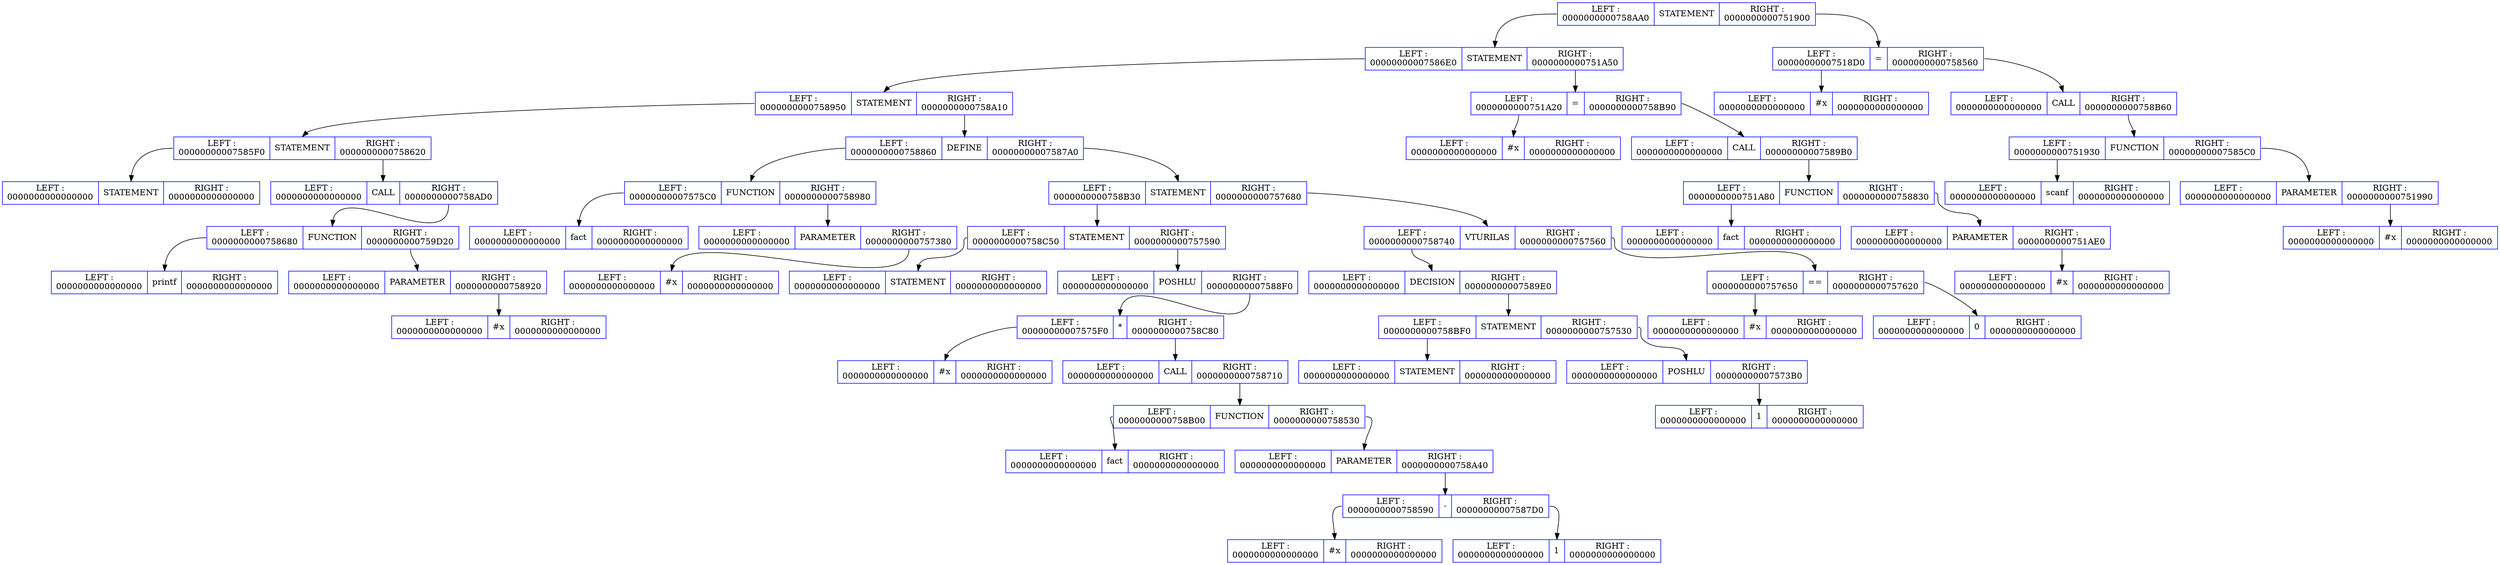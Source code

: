 	digraph dump_graph{
	rankdir=HR;
	node[color = "blue",fontsize=14];
	INFO0000000000758500 [shape = record, label = " <left> LEFT :\n0000000000758AA0 | <name> STATEMENT | <right> RIGHT :\n0000000000751900"];
	node[color = "blue",fontsize=14];
	INFO0000000000758AA0 [shape = record, label = " <left> LEFT :\n00000000007586E0 | <name> STATEMENT | <right> RIGHT :\n0000000000751A50"];
	INFO0000000000758500: <left> -> INFO0000000000758AA0: <name>
	node[color = "blue",fontsize=14];
	INFO00000000007586E0 [shape = record, label = " <left> LEFT :\n0000000000758950 | <name> STATEMENT | <right> RIGHT :\n0000000000758A10"];
	INFO0000000000758AA0: <left> -> INFO00000000007586E0: <name>
	node[color = "blue",fontsize=14];
	INFO0000000000758950 [shape = record, label = " <left> LEFT :\n00000000007585F0 | <name> STATEMENT | <right> RIGHT :\n0000000000758620"];
	INFO00000000007586E0: <left> -> INFO0000000000758950: <name>
	node[color = "blue",fontsize=14];
	INFO00000000007585F0 [shape = record, label = " <left> LEFT :\n0000000000000000 | <name> STATEMENT | <right> RIGHT :\n0000000000000000"];
	INFO0000000000758950: <left> -> INFO00000000007585F0: <name>
	node[color = "blue",fontsize=14];
	INFO0000000000758620 [shape = record, label = " <left> LEFT :\n0000000000000000 | <name> CALL | <right> RIGHT :\n0000000000758AD0"];
	INFO0000000000758950: <right> -> INFO0000000000758620: <name>
	node[color = "blue",fontsize=14];
	INFO0000000000758AD0 [shape = record, label = " <left> LEFT :\n0000000000758680 | <name> FUNCTION | <right> RIGHT :\n0000000000759D20"];
	INFO0000000000758620: <right> -> INFO0000000000758AD0: <name>
	node[color = "blue",fontsize=14];
	INFO0000000000758680 [shape = record, label = " <left> LEFT :\n0000000000000000 | <name> printf | <right> RIGHT :\n0000000000000000"];
	INFO0000000000758AD0: <left> -> INFO0000000000758680: <name>
	node[color = "blue",fontsize=14];
	INFO0000000000759D20 [shape = record, label = " <left> LEFT :\n0000000000000000 | <name> PARAMETER | <right> RIGHT :\n0000000000758920"];
	INFO0000000000758AD0: <right> -> INFO0000000000759D20: <name>
	node[color = "blue",fontsize=14];
	INFO0000000000758920 [shape = record, label = " <left> LEFT :\n0000000000000000 | <name> #x | <right> RIGHT :\n0000000000000000"];
	INFO0000000000759D20: <right> -> INFO0000000000758920: <name>
	node[color = "blue",fontsize=14];
	INFO0000000000758A10 [shape = record, label = " <left> LEFT :\n0000000000758860 | <name> DEFINE | <right> RIGHT :\n00000000007587A0"];
	INFO00000000007586E0: <right> -> INFO0000000000758A10: <name>
	node[color = "blue",fontsize=14];
	INFO0000000000758860 [shape = record, label = " <left> LEFT :\n00000000007575C0 | <name> FUNCTION | <right> RIGHT :\n0000000000758980"];
	INFO0000000000758A10: <left> -> INFO0000000000758860: <name>
	node[color = "blue",fontsize=14];
	INFO00000000007575C0 [shape = record, label = " <left> LEFT :\n0000000000000000 | <name> fact | <right> RIGHT :\n0000000000000000"];
	INFO0000000000758860: <left> -> INFO00000000007575C0: <name>
	node[color = "blue",fontsize=14];
	INFO0000000000758980 [shape = record, label = " <left> LEFT :\n0000000000000000 | <name> PARAMETER | <right> RIGHT :\n0000000000757380"];
	INFO0000000000758860: <right> -> INFO0000000000758980: <name>
	node[color = "blue",fontsize=14];
	INFO0000000000757380 [shape = record, label = " <left> LEFT :\n0000000000000000 | <name> #x | <right> RIGHT :\n0000000000000000"];
	INFO0000000000758980: <right> -> INFO0000000000757380: <name>
	node[color = "blue",fontsize=14];
	INFO00000000007587A0 [shape = record, label = " <left> LEFT :\n0000000000758B30 | <name> STATEMENT | <right> RIGHT :\n0000000000757680"];
	INFO0000000000758A10: <right> -> INFO00000000007587A0: <name>
	node[color = "blue",fontsize=14];
	INFO0000000000758B30 [shape = record, label = " <left> LEFT :\n0000000000758C50 | <name> STATEMENT | <right> RIGHT :\n0000000000757590"];
	INFO00000000007587A0: <left> -> INFO0000000000758B30: <name>
	node[color = "blue",fontsize=14];
	INFO0000000000758C50 [shape = record, label = " <left> LEFT :\n0000000000000000 | <name> STATEMENT | <right> RIGHT :\n0000000000000000"];
	INFO0000000000758B30: <left> -> INFO0000000000758C50: <name>
	node[color = "blue",fontsize=14];
	INFO0000000000757590 [shape = record, label = " <left> LEFT :\n0000000000000000 | <name> POSHLU | <right> RIGHT :\n00000000007588F0"];
	INFO0000000000758B30: <right> -> INFO0000000000757590: <name>
	node[color = "blue",fontsize=14];
	INFO00000000007588F0 [shape = record, label = " <left> LEFT :\n00000000007575F0 | <name> * | <right> RIGHT :\n0000000000758C80"];
	INFO0000000000757590: <right> -> INFO00000000007588F0: <name>
	node[color = "blue",fontsize=14];
	INFO00000000007575F0 [shape = record, label = " <left> LEFT :\n0000000000000000 | <name> #x | <right> RIGHT :\n0000000000000000"];
	INFO00000000007588F0: <left> -> INFO00000000007575F0: <name>
	node[color = "blue",fontsize=14];
	INFO0000000000758C80 [shape = record, label = " <left> LEFT :\n0000000000000000 | <name> CALL | <right> RIGHT :\n0000000000758710"];
	INFO00000000007588F0: <right> -> INFO0000000000758C80: <name>
	node[color = "blue",fontsize=14];
	INFO0000000000758710 [shape = record, label = " <left> LEFT :\n0000000000758B00 | <name> FUNCTION | <right> RIGHT :\n0000000000758530"];
	INFO0000000000758C80: <right> -> INFO0000000000758710: <name>
	node[color = "blue",fontsize=14];
	INFO0000000000758B00 [shape = record, label = " <left> LEFT :\n0000000000000000 | <name> fact | <right> RIGHT :\n0000000000000000"];
	INFO0000000000758710: <left> -> INFO0000000000758B00: <name>
	node[color = "blue",fontsize=14];
	INFO0000000000758530 [shape = record, label = " <left> LEFT :\n0000000000000000 | <name> PARAMETER | <right> RIGHT :\n0000000000758A40"];
	INFO0000000000758710: <right> -> INFO0000000000758530: <name>
	node[color = "blue",fontsize=14];
	INFO0000000000758A40 [shape = record, label = " <left> LEFT :\n0000000000758590 | <name> - | <right> RIGHT :\n00000000007587D0"];
	INFO0000000000758530: <right> -> INFO0000000000758A40: <name>
	node[color = "blue",fontsize=14];
	INFO0000000000758590 [shape = record, label = " <left> LEFT :\n0000000000000000 | <name> #x | <right> RIGHT :\n0000000000000000"];
	INFO0000000000758A40: <left> -> INFO0000000000758590: <name>
	node[color = "blue",fontsize=14];
	INFO00000000007587D0 [shape = record, label = " <left> LEFT :\n0000000000000000 | <name> 1 | <right> RIGHT :\n0000000000000000"];
	INFO0000000000758A40: <right> -> INFO00000000007587D0: <name>
	node[color = "blue",fontsize=14];
	INFO0000000000757680 [shape = record, label = " <left> LEFT :\n0000000000758740 | <name> VTURILAS | <right> RIGHT :\n0000000000757560"];
	INFO00000000007587A0: <right> -> INFO0000000000757680: <name>
	node[color = "blue",fontsize=14];
	INFO0000000000758740 [shape = record, label = " <left> LEFT :\n0000000000000000 | <name> DECISION | <right> RIGHT :\n00000000007589E0"];
	INFO0000000000757680: <left> -> INFO0000000000758740: <name>
	node[color = "blue",fontsize=14];
	INFO00000000007589E0 [shape = record, label = " <left> LEFT :\n0000000000758BF0 | <name> STATEMENT | <right> RIGHT :\n0000000000757530"];
	INFO0000000000758740: <right> -> INFO00000000007589E0: <name>
	node[color = "blue",fontsize=14];
	INFO0000000000758BF0 [shape = record, label = " <left> LEFT :\n0000000000000000 | <name> STATEMENT | <right> RIGHT :\n0000000000000000"];
	INFO00000000007589E0: <left> -> INFO0000000000758BF0: <name>
	node[color = "blue",fontsize=14];
	INFO0000000000757530 [shape = record, label = " <left> LEFT :\n0000000000000000 | <name> POSHLU | <right> RIGHT :\n00000000007573B0"];
	INFO00000000007589E0: <right> -> INFO0000000000757530: <name>
	node[color = "blue",fontsize=14];
	INFO00000000007573B0 [shape = record, label = " <left> LEFT :\n0000000000000000 | <name> 1 | <right> RIGHT :\n0000000000000000"];
	INFO0000000000757530: <right> -> INFO00000000007573B0: <name>
	node[color = "blue",fontsize=14];
	INFO0000000000757560 [shape = record, label = " <left> LEFT :\n0000000000757650 | <name> == | <right> RIGHT :\n0000000000757620"];
	INFO0000000000757680: <right> -> INFO0000000000757560: <name>
	node[color = "blue",fontsize=14];
	INFO0000000000757650 [shape = record, label = " <left> LEFT :\n0000000000000000 | <name> #x | <right> RIGHT :\n0000000000000000"];
	INFO0000000000757560: <left> -> INFO0000000000757650: <name>
	node[color = "blue",fontsize=14];
	INFO0000000000757620 [shape = record, label = " <left> LEFT :\n0000000000000000 | <name> 0 | <right> RIGHT :\n0000000000000000"];
	INFO0000000000757560: <right> -> INFO0000000000757620: <name>
	node[color = "blue",fontsize=14];
	INFO0000000000751A50 [shape = record, label = " <left> LEFT :\n0000000000751A20 | <name> = | <right> RIGHT :\n0000000000758B90"];
	INFO0000000000758AA0: <right> -> INFO0000000000751A50: <name>
	node[color = "blue",fontsize=14];
	INFO0000000000751A20 [shape = record, label = " <left> LEFT :\n0000000000000000 | <name> #x | <right> RIGHT :\n0000000000000000"];
	INFO0000000000751A50: <left> -> INFO0000000000751A20: <name>
	node[color = "blue",fontsize=14];
	INFO0000000000758B90 [shape = record, label = " <left> LEFT :\n0000000000000000 | <name> CALL | <right> RIGHT :\n00000000007589B0"];
	INFO0000000000751A50: <right> -> INFO0000000000758B90: <name>
	node[color = "blue",fontsize=14];
	INFO00000000007589B0 [shape = record, label = " <left> LEFT :\n0000000000751A80 | <name> FUNCTION | <right> RIGHT :\n0000000000758830"];
	INFO0000000000758B90: <right> -> INFO00000000007589B0: <name>
	node[color = "blue",fontsize=14];
	INFO0000000000751A80 [shape = record, label = " <left> LEFT :\n0000000000000000 | <name> fact | <right> RIGHT :\n0000000000000000"];
	INFO00000000007589B0: <left> -> INFO0000000000751A80: <name>
	node[color = "blue",fontsize=14];
	INFO0000000000758830 [shape = record, label = " <left> LEFT :\n0000000000000000 | <name> PARAMETER | <right> RIGHT :\n0000000000751AE0"];
	INFO00000000007589B0: <right> -> INFO0000000000758830: <name>
	node[color = "blue",fontsize=14];
	INFO0000000000751AE0 [shape = record, label = " <left> LEFT :\n0000000000000000 | <name> #x | <right> RIGHT :\n0000000000000000"];
	INFO0000000000758830: <right> -> INFO0000000000751AE0: <name>
	node[color = "blue",fontsize=14];
	INFO0000000000751900 [shape = record, label = " <left> LEFT :\n00000000007518D0 | <name> = | <right> RIGHT :\n0000000000758560"];
	INFO0000000000758500: <right> -> INFO0000000000751900: <name>
	node[color = "blue",fontsize=14];
	INFO00000000007518D0 [shape = record, label = " <left> LEFT :\n0000000000000000 | <name> #x | <right> RIGHT :\n0000000000000000"];
	INFO0000000000751900: <left> -> INFO00000000007518D0: <name>
	node[color = "blue",fontsize=14];
	INFO0000000000758560 [shape = record, label = " <left> LEFT :\n0000000000000000 | <name> CALL | <right> RIGHT :\n0000000000758B60"];
	INFO0000000000751900: <right> -> INFO0000000000758560: <name>
	node[color = "blue",fontsize=14];
	INFO0000000000758B60 [shape = record, label = " <left> LEFT :\n0000000000751930 | <name> FUNCTION | <right> RIGHT :\n00000000007585C0"];
	INFO0000000000758560: <right> -> INFO0000000000758B60: <name>
	node[color = "blue",fontsize=14];
	INFO0000000000751930 [shape = record, label = " <left> LEFT :\n0000000000000000 | <name> scanf | <right> RIGHT :\n0000000000000000"];
	INFO0000000000758B60: <left> -> INFO0000000000751930: <name>
	node[color = "blue",fontsize=14];
	INFO00000000007585C0 [shape = record, label = " <left> LEFT :\n0000000000000000 | <name> PARAMETER | <right> RIGHT :\n0000000000751990"];
	INFO0000000000758B60: <right> -> INFO00000000007585C0: <name>
	node[color = "blue",fontsize=14];
	INFO0000000000751990 [shape = record, label = " <left> LEFT :\n0000000000000000 | <name> #x | <right> RIGHT :\n0000000000000000"];
	INFO00000000007585C0: <right> -> INFO0000000000751990: <name>
	}